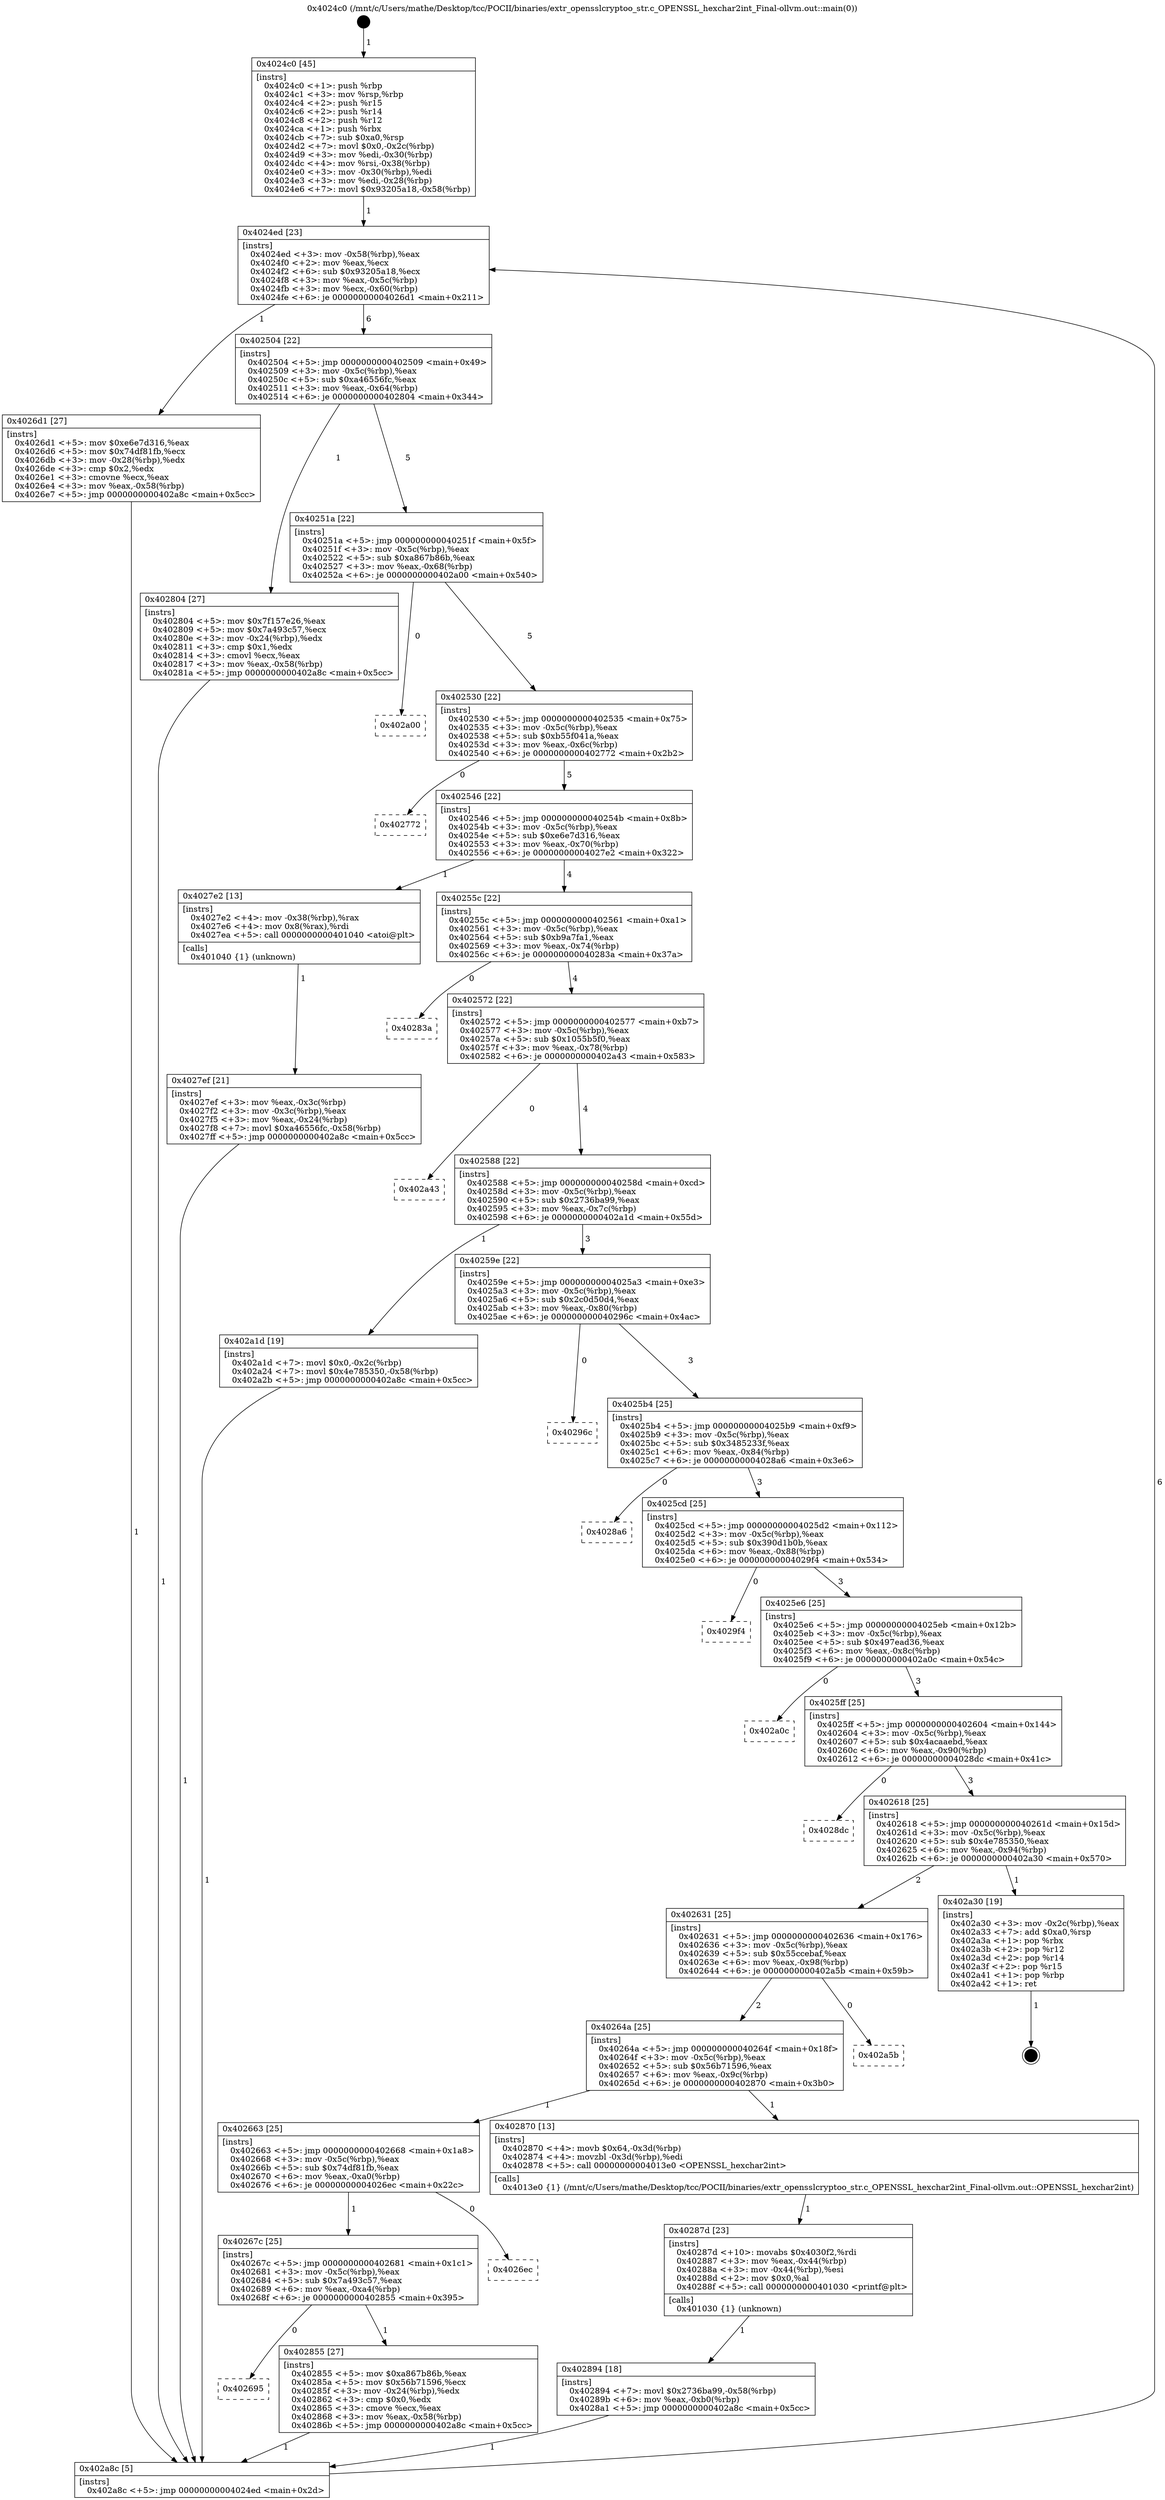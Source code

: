 digraph "0x4024c0" {
  label = "0x4024c0 (/mnt/c/Users/mathe/Desktop/tcc/POCII/binaries/extr_opensslcryptoo_str.c_OPENSSL_hexchar2int_Final-ollvm.out::main(0))"
  labelloc = "t"
  node[shape=record]

  Entry [label="",width=0.3,height=0.3,shape=circle,fillcolor=black,style=filled]
  "0x4024ed" [label="{
     0x4024ed [23]\l
     | [instrs]\l
     &nbsp;&nbsp;0x4024ed \<+3\>: mov -0x58(%rbp),%eax\l
     &nbsp;&nbsp;0x4024f0 \<+2\>: mov %eax,%ecx\l
     &nbsp;&nbsp;0x4024f2 \<+6\>: sub $0x93205a18,%ecx\l
     &nbsp;&nbsp;0x4024f8 \<+3\>: mov %eax,-0x5c(%rbp)\l
     &nbsp;&nbsp;0x4024fb \<+3\>: mov %ecx,-0x60(%rbp)\l
     &nbsp;&nbsp;0x4024fe \<+6\>: je 00000000004026d1 \<main+0x211\>\l
  }"]
  "0x4026d1" [label="{
     0x4026d1 [27]\l
     | [instrs]\l
     &nbsp;&nbsp;0x4026d1 \<+5\>: mov $0xe6e7d316,%eax\l
     &nbsp;&nbsp;0x4026d6 \<+5\>: mov $0x74df81fb,%ecx\l
     &nbsp;&nbsp;0x4026db \<+3\>: mov -0x28(%rbp),%edx\l
     &nbsp;&nbsp;0x4026de \<+3\>: cmp $0x2,%edx\l
     &nbsp;&nbsp;0x4026e1 \<+3\>: cmovne %ecx,%eax\l
     &nbsp;&nbsp;0x4026e4 \<+3\>: mov %eax,-0x58(%rbp)\l
     &nbsp;&nbsp;0x4026e7 \<+5\>: jmp 0000000000402a8c \<main+0x5cc\>\l
  }"]
  "0x402504" [label="{
     0x402504 [22]\l
     | [instrs]\l
     &nbsp;&nbsp;0x402504 \<+5\>: jmp 0000000000402509 \<main+0x49\>\l
     &nbsp;&nbsp;0x402509 \<+3\>: mov -0x5c(%rbp),%eax\l
     &nbsp;&nbsp;0x40250c \<+5\>: sub $0xa46556fc,%eax\l
     &nbsp;&nbsp;0x402511 \<+3\>: mov %eax,-0x64(%rbp)\l
     &nbsp;&nbsp;0x402514 \<+6\>: je 0000000000402804 \<main+0x344\>\l
  }"]
  "0x402a8c" [label="{
     0x402a8c [5]\l
     | [instrs]\l
     &nbsp;&nbsp;0x402a8c \<+5\>: jmp 00000000004024ed \<main+0x2d\>\l
  }"]
  "0x4024c0" [label="{
     0x4024c0 [45]\l
     | [instrs]\l
     &nbsp;&nbsp;0x4024c0 \<+1\>: push %rbp\l
     &nbsp;&nbsp;0x4024c1 \<+3\>: mov %rsp,%rbp\l
     &nbsp;&nbsp;0x4024c4 \<+2\>: push %r15\l
     &nbsp;&nbsp;0x4024c6 \<+2\>: push %r14\l
     &nbsp;&nbsp;0x4024c8 \<+2\>: push %r12\l
     &nbsp;&nbsp;0x4024ca \<+1\>: push %rbx\l
     &nbsp;&nbsp;0x4024cb \<+7\>: sub $0xa0,%rsp\l
     &nbsp;&nbsp;0x4024d2 \<+7\>: movl $0x0,-0x2c(%rbp)\l
     &nbsp;&nbsp;0x4024d9 \<+3\>: mov %edi,-0x30(%rbp)\l
     &nbsp;&nbsp;0x4024dc \<+4\>: mov %rsi,-0x38(%rbp)\l
     &nbsp;&nbsp;0x4024e0 \<+3\>: mov -0x30(%rbp),%edi\l
     &nbsp;&nbsp;0x4024e3 \<+3\>: mov %edi,-0x28(%rbp)\l
     &nbsp;&nbsp;0x4024e6 \<+7\>: movl $0x93205a18,-0x58(%rbp)\l
  }"]
  Exit [label="",width=0.3,height=0.3,shape=circle,fillcolor=black,style=filled,peripheries=2]
  "0x402804" [label="{
     0x402804 [27]\l
     | [instrs]\l
     &nbsp;&nbsp;0x402804 \<+5\>: mov $0x7f157e26,%eax\l
     &nbsp;&nbsp;0x402809 \<+5\>: mov $0x7a493c57,%ecx\l
     &nbsp;&nbsp;0x40280e \<+3\>: mov -0x24(%rbp),%edx\l
     &nbsp;&nbsp;0x402811 \<+3\>: cmp $0x1,%edx\l
     &nbsp;&nbsp;0x402814 \<+3\>: cmovl %ecx,%eax\l
     &nbsp;&nbsp;0x402817 \<+3\>: mov %eax,-0x58(%rbp)\l
     &nbsp;&nbsp;0x40281a \<+5\>: jmp 0000000000402a8c \<main+0x5cc\>\l
  }"]
  "0x40251a" [label="{
     0x40251a [22]\l
     | [instrs]\l
     &nbsp;&nbsp;0x40251a \<+5\>: jmp 000000000040251f \<main+0x5f\>\l
     &nbsp;&nbsp;0x40251f \<+3\>: mov -0x5c(%rbp),%eax\l
     &nbsp;&nbsp;0x402522 \<+5\>: sub $0xa867b86b,%eax\l
     &nbsp;&nbsp;0x402527 \<+3\>: mov %eax,-0x68(%rbp)\l
     &nbsp;&nbsp;0x40252a \<+6\>: je 0000000000402a00 \<main+0x540\>\l
  }"]
  "0x402894" [label="{
     0x402894 [18]\l
     | [instrs]\l
     &nbsp;&nbsp;0x402894 \<+7\>: movl $0x2736ba99,-0x58(%rbp)\l
     &nbsp;&nbsp;0x40289b \<+6\>: mov %eax,-0xb0(%rbp)\l
     &nbsp;&nbsp;0x4028a1 \<+5\>: jmp 0000000000402a8c \<main+0x5cc\>\l
  }"]
  "0x402a00" [label="{
     0x402a00\l
  }", style=dashed]
  "0x402530" [label="{
     0x402530 [22]\l
     | [instrs]\l
     &nbsp;&nbsp;0x402530 \<+5\>: jmp 0000000000402535 \<main+0x75\>\l
     &nbsp;&nbsp;0x402535 \<+3\>: mov -0x5c(%rbp),%eax\l
     &nbsp;&nbsp;0x402538 \<+5\>: sub $0xb55f041a,%eax\l
     &nbsp;&nbsp;0x40253d \<+3\>: mov %eax,-0x6c(%rbp)\l
     &nbsp;&nbsp;0x402540 \<+6\>: je 0000000000402772 \<main+0x2b2\>\l
  }"]
  "0x40287d" [label="{
     0x40287d [23]\l
     | [instrs]\l
     &nbsp;&nbsp;0x40287d \<+10\>: movabs $0x4030f2,%rdi\l
     &nbsp;&nbsp;0x402887 \<+3\>: mov %eax,-0x44(%rbp)\l
     &nbsp;&nbsp;0x40288a \<+3\>: mov -0x44(%rbp),%esi\l
     &nbsp;&nbsp;0x40288d \<+2\>: mov $0x0,%al\l
     &nbsp;&nbsp;0x40288f \<+5\>: call 0000000000401030 \<printf@plt\>\l
     | [calls]\l
     &nbsp;&nbsp;0x401030 \{1\} (unknown)\l
  }"]
  "0x402772" [label="{
     0x402772\l
  }", style=dashed]
  "0x402546" [label="{
     0x402546 [22]\l
     | [instrs]\l
     &nbsp;&nbsp;0x402546 \<+5\>: jmp 000000000040254b \<main+0x8b\>\l
     &nbsp;&nbsp;0x40254b \<+3\>: mov -0x5c(%rbp),%eax\l
     &nbsp;&nbsp;0x40254e \<+5\>: sub $0xe6e7d316,%eax\l
     &nbsp;&nbsp;0x402553 \<+3\>: mov %eax,-0x70(%rbp)\l
     &nbsp;&nbsp;0x402556 \<+6\>: je 00000000004027e2 \<main+0x322\>\l
  }"]
  "0x402695" [label="{
     0x402695\l
  }", style=dashed]
  "0x4027e2" [label="{
     0x4027e2 [13]\l
     | [instrs]\l
     &nbsp;&nbsp;0x4027e2 \<+4\>: mov -0x38(%rbp),%rax\l
     &nbsp;&nbsp;0x4027e6 \<+4\>: mov 0x8(%rax),%rdi\l
     &nbsp;&nbsp;0x4027ea \<+5\>: call 0000000000401040 \<atoi@plt\>\l
     | [calls]\l
     &nbsp;&nbsp;0x401040 \{1\} (unknown)\l
  }"]
  "0x40255c" [label="{
     0x40255c [22]\l
     | [instrs]\l
     &nbsp;&nbsp;0x40255c \<+5\>: jmp 0000000000402561 \<main+0xa1\>\l
     &nbsp;&nbsp;0x402561 \<+3\>: mov -0x5c(%rbp),%eax\l
     &nbsp;&nbsp;0x402564 \<+5\>: sub $0xb9a7fa1,%eax\l
     &nbsp;&nbsp;0x402569 \<+3\>: mov %eax,-0x74(%rbp)\l
     &nbsp;&nbsp;0x40256c \<+6\>: je 000000000040283a \<main+0x37a\>\l
  }"]
  "0x4027ef" [label="{
     0x4027ef [21]\l
     | [instrs]\l
     &nbsp;&nbsp;0x4027ef \<+3\>: mov %eax,-0x3c(%rbp)\l
     &nbsp;&nbsp;0x4027f2 \<+3\>: mov -0x3c(%rbp),%eax\l
     &nbsp;&nbsp;0x4027f5 \<+3\>: mov %eax,-0x24(%rbp)\l
     &nbsp;&nbsp;0x4027f8 \<+7\>: movl $0xa46556fc,-0x58(%rbp)\l
     &nbsp;&nbsp;0x4027ff \<+5\>: jmp 0000000000402a8c \<main+0x5cc\>\l
  }"]
  "0x402855" [label="{
     0x402855 [27]\l
     | [instrs]\l
     &nbsp;&nbsp;0x402855 \<+5\>: mov $0xa867b86b,%eax\l
     &nbsp;&nbsp;0x40285a \<+5\>: mov $0x56b71596,%ecx\l
     &nbsp;&nbsp;0x40285f \<+3\>: mov -0x24(%rbp),%edx\l
     &nbsp;&nbsp;0x402862 \<+3\>: cmp $0x0,%edx\l
     &nbsp;&nbsp;0x402865 \<+3\>: cmove %ecx,%eax\l
     &nbsp;&nbsp;0x402868 \<+3\>: mov %eax,-0x58(%rbp)\l
     &nbsp;&nbsp;0x40286b \<+5\>: jmp 0000000000402a8c \<main+0x5cc\>\l
  }"]
  "0x40283a" [label="{
     0x40283a\l
  }", style=dashed]
  "0x402572" [label="{
     0x402572 [22]\l
     | [instrs]\l
     &nbsp;&nbsp;0x402572 \<+5\>: jmp 0000000000402577 \<main+0xb7\>\l
     &nbsp;&nbsp;0x402577 \<+3\>: mov -0x5c(%rbp),%eax\l
     &nbsp;&nbsp;0x40257a \<+5\>: sub $0x1055b5f0,%eax\l
     &nbsp;&nbsp;0x40257f \<+3\>: mov %eax,-0x78(%rbp)\l
     &nbsp;&nbsp;0x402582 \<+6\>: je 0000000000402a43 \<main+0x583\>\l
  }"]
  "0x40267c" [label="{
     0x40267c [25]\l
     | [instrs]\l
     &nbsp;&nbsp;0x40267c \<+5\>: jmp 0000000000402681 \<main+0x1c1\>\l
     &nbsp;&nbsp;0x402681 \<+3\>: mov -0x5c(%rbp),%eax\l
     &nbsp;&nbsp;0x402684 \<+5\>: sub $0x7a493c57,%eax\l
     &nbsp;&nbsp;0x402689 \<+6\>: mov %eax,-0xa4(%rbp)\l
     &nbsp;&nbsp;0x40268f \<+6\>: je 0000000000402855 \<main+0x395\>\l
  }"]
  "0x402a43" [label="{
     0x402a43\l
  }", style=dashed]
  "0x402588" [label="{
     0x402588 [22]\l
     | [instrs]\l
     &nbsp;&nbsp;0x402588 \<+5\>: jmp 000000000040258d \<main+0xcd\>\l
     &nbsp;&nbsp;0x40258d \<+3\>: mov -0x5c(%rbp),%eax\l
     &nbsp;&nbsp;0x402590 \<+5\>: sub $0x2736ba99,%eax\l
     &nbsp;&nbsp;0x402595 \<+3\>: mov %eax,-0x7c(%rbp)\l
     &nbsp;&nbsp;0x402598 \<+6\>: je 0000000000402a1d \<main+0x55d\>\l
  }"]
  "0x4026ec" [label="{
     0x4026ec\l
  }", style=dashed]
  "0x402a1d" [label="{
     0x402a1d [19]\l
     | [instrs]\l
     &nbsp;&nbsp;0x402a1d \<+7\>: movl $0x0,-0x2c(%rbp)\l
     &nbsp;&nbsp;0x402a24 \<+7\>: movl $0x4e785350,-0x58(%rbp)\l
     &nbsp;&nbsp;0x402a2b \<+5\>: jmp 0000000000402a8c \<main+0x5cc\>\l
  }"]
  "0x40259e" [label="{
     0x40259e [22]\l
     | [instrs]\l
     &nbsp;&nbsp;0x40259e \<+5\>: jmp 00000000004025a3 \<main+0xe3\>\l
     &nbsp;&nbsp;0x4025a3 \<+3\>: mov -0x5c(%rbp),%eax\l
     &nbsp;&nbsp;0x4025a6 \<+5\>: sub $0x2c0d50d4,%eax\l
     &nbsp;&nbsp;0x4025ab \<+3\>: mov %eax,-0x80(%rbp)\l
     &nbsp;&nbsp;0x4025ae \<+6\>: je 000000000040296c \<main+0x4ac\>\l
  }"]
  "0x402663" [label="{
     0x402663 [25]\l
     | [instrs]\l
     &nbsp;&nbsp;0x402663 \<+5\>: jmp 0000000000402668 \<main+0x1a8\>\l
     &nbsp;&nbsp;0x402668 \<+3\>: mov -0x5c(%rbp),%eax\l
     &nbsp;&nbsp;0x40266b \<+5\>: sub $0x74df81fb,%eax\l
     &nbsp;&nbsp;0x402670 \<+6\>: mov %eax,-0xa0(%rbp)\l
     &nbsp;&nbsp;0x402676 \<+6\>: je 00000000004026ec \<main+0x22c\>\l
  }"]
  "0x40296c" [label="{
     0x40296c\l
  }", style=dashed]
  "0x4025b4" [label="{
     0x4025b4 [25]\l
     | [instrs]\l
     &nbsp;&nbsp;0x4025b4 \<+5\>: jmp 00000000004025b9 \<main+0xf9\>\l
     &nbsp;&nbsp;0x4025b9 \<+3\>: mov -0x5c(%rbp),%eax\l
     &nbsp;&nbsp;0x4025bc \<+5\>: sub $0x3485233f,%eax\l
     &nbsp;&nbsp;0x4025c1 \<+6\>: mov %eax,-0x84(%rbp)\l
     &nbsp;&nbsp;0x4025c7 \<+6\>: je 00000000004028a6 \<main+0x3e6\>\l
  }"]
  "0x402870" [label="{
     0x402870 [13]\l
     | [instrs]\l
     &nbsp;&nbsp;0x402870 \<+4\>: movb $0x64,-0x3d(%rbp)\l
     &nbsp;&nbsp;0x402874 \<+4\>: movzbl -0x3d(%rbp),%edi\l
     &nbsp;&nbsp;0x402878 \<+5\>: call 00000000004013e0 \<OPENSSL_hexchar2int\>\l
     | [calls]\l
     &nbsp;&nbsp;0x4013e0 \{1\} (/mnt/c/Users/mathe/Desktop/tcc/POCII/binaries/extr_opensslcryptoo_str.c_OPENSSL_hexchar2int_Final-ollvm.out::OPENSSL_hexchar2int)\l
  }"]
  "0x4028a6" [label="{
     0x4028a6\l
  }", style=dashed]
  "0x4025cd" [label="{
     0x4025cd [25]\l
     | [instrs]\l
     &nbsp;&nbsp;0x4025cd \<+5\>: jmp 00000000004025d2 \<main+0x112\>\l
     &nbsp;&nbsp;0x4025d2 \<+3\>: mov -0x5c(%rbp),%eax\l
     &nbsp;&nbsp;0x4025d5 \<+5\>: sub $0x390d1b0b,%eax\l
     &nbsp;&nbsp;0x4025da \<+6\>: mov %eax,-0x88(%rbp)\l
     &nbsp;&nbsp;0x4025e0 \<+6\>: je 00000000004029f4 \<main+0x534\>\l
  }"]
  "0x40264a" [label="{
     0x40264a [25]\l
     | [instrs]\l
     &nbsp;&nbsp;0x40264a \<+5\>: jmp 000000000040264f \<main+0x18f\>\l
     &nbsp;&nbsp;0x40264f \<+3\>: mov -0x5c(%rbp),%eax\l
     &nbsp;&nbsp;0x402652 \<+5\>: sub $0x56b71596,%eax\l
     &nbsp;&nbsp;0x402657 \<+6\>: mov %eax,-0x9c(%rbp)\l
     &nbsp;&nbsp;0x40265d \<+6\>: je 0000000000402870 \<main+0x3b0\>\l
  }"]
  "0x4029f4" [label="{
     0x4029f4\l
  }", style=dashed]
  "0x4025e6" [label="{
     0x4025e6 [25]\l
     | [instrs]\l
     &nbsp;&nbsp;0x4025e6 \<+5\>: jmp 00000000004025eb \<main+0x12b\>\l
     &nbsp;&nbsp;0x4025eb \<+3\>: mov -0x5c(%rbp),%eax\l
     &nbsp;&nbsp;0x4025ee \<+5\>: sub $0x497ead36,%eax\l
     &nbsp;&nbsp;0x4025f3 \<+6\>: mov %eax,-0x8c(%rbp)\l
     &nbsp;&nbsp;0x4025f9 \<+6\>: je 0000000000402a0c \<main+0x54c\>\l
  }"]
  "0x402a5b" [label="{
     0x402a5b\l
  }", style=dashed]
  "0x402a0c" [label="{
     0x402a0c\l
  }", style=dashed]
  "0x4025ff" [label="{
     0x4025ff [25]\l
     | [instrs]\l
     &nbsp;&nbsp;0x4025ff \<+5\>: jmp 0000000000402604 \<main+0x144\>\l
     &nbsp;&nbsp;0x402604 \<+3\>: mov -0x5c(%rbp),%eax\l
     &nbsp;&nbsp;0x402607 \<+5\>: sub $0x4acaaebd,%eax\l
     &nbsp;&nbsp;0x40260c \<+6\>: mov %eax,-0x90(%rbp)\l
     &nbsp;&nbsp;0x402612 \<+6\>: je 00000000004028dc \<main+0x41c\>\l
  }"]
  "0x402631" [label="{
     0x402631 [25]\l
     | [instrs]\l
     &nbsp;&nbsp;0x402631 \<+5\>: jmp 0000000000402636 \<main+0x176\>\l
     &nbsp;&nbsp;0x402636 \<+3\>: mov -0x5c(%rbp),%eax\l
     &nbsp;&nbsp;0x402639 \<+5\>: sub $0x55ccebaf,%eax\l
     &nbsp;&nbsp;0x40263e \<+6\>: mov %eax,-0x98(%rbp)\l
     &nbsp;&nbsp;0x402644 \<+6\>: je 0000000000402a5b \<main+0x59b\>\l
  }"]
  "0x4028dc" [label="{
     0x4028dc\l
  }", style=dashed]
  "0x402618" [label="{
     0x402618 [25]\l
     | [instrs]\l
     &nbsp;&nbsp;0x402618 \<+5\>: jmp 000000000040261d \<main+0x15d\>\l
     &nbsp;&nbsp;0x40261d \<+3\>: mov -0x5c(%rbp),%eax\l
     &nbsp;&nbsp;0x402620 \<+5\>: sub $0x4e785350,%eax\l
     &nbsp;&nbsp;0x402625 \<+6\>: mov %eax,-0x94(%rbp)\l
     &nbsp;&nbsp;0x40262b \<+6\>: je 0000000000402a30 \<main+0x570\>\l
  }"]
  "0x402a30" [label="{
     0x402a30 [19]\l
     | [instrs]\l
     &nbsp;&nbsp;0x402a30 \<+3\>: mov -0x2c(%rbp),%eax\l
     &nbsp;&nbsp;0x402a33 \<+7\>: add $0xa0,%rsp\l
     &nbsp;&nbsp;0x402a3a \<+1\>: pop %rbx\l
     &nbsp;&nbsp;0x402a3b \<+2\>: pop %r12\l
     &nbsp;&nbsp;0x402a3d \<+2\>: pop %r14\l
     &nbsp;&nbsp;0x402a3f \<+2\>: pop %r15\l
     &nbsp;&nbsp;0x402a41 \<+1\>: pop %rbp\l
     &nbsp;&nbsp;0x402a42 \<+1\>: ret\l
  }"]
  Entry -> "0x4024c0" [label=" 1"]
  "0x4024ed" -> "0x4026d1" [label=" 1"]
  "0x4024ed" -> "0x402504" [label=" 6"]
  "0x4026d1" -> "0x402a8c" [label=" 1"]
  "0x4024c0" -> "0x4024ed" [label=" 1"]
  "0x402a8c" -> "0x4024ed" [label=" 6"]
  "0x402a30" -> Exit [label=" 1"]
  "0x402504" -> "0x402804" [label=" 1"]
  "0x402504" -> "0x40251a" [label=" 5"]
  "0x402a1d" -> "0x402a8c" [label=" 1"]
  "0x40251a" -> "0x402a00" [label=" 0"]
  "0x40251a" -> "0x402530" [label=" 5"]
  "0x402894" -> "0x402a8c" [label=" 1"]
  "0x402530" -> "0x402772" [label=" 0"]
  "0x402530" -> "0x402546" [label=" 5"]
  "0x40287d" -> "0x402894" [label=" 1"]
  "0x402546" -> "0x4027e2" [label=" 1"]
  "0x402546" -> "0x40255c" [label=" 4"]
  "0x4027e2" -> "0x4027ef" [label=" 1"]
  "0x4027ef" -> "0x402a8c" [label=" 1"]
  "0x402804" -> "0x402a8c" [label=" 1"]
  "0x402870" -> "0x40287d" [label=" 1"]
  "0x40255c" -> "0x40283a" [label=" 0"]
  "0x40255c" -> "0x402572" [label=" 4"]
  "0x402855" -> "0x402a8c" [label=" 1"]
  "0x402572" -> "0x402a43" [label=" 0"]
  "0x402572" -> "0x402588" [label=" 4"]
  "0x40267c" -> "0x402855" [label=" 1"]
  "0x402588" -> "0x402a1d" [label=" 1"]
  "0x402588" -> "0x40259e" [label=" 3"]
  "0x40267c" -> "0x402695" [label=" 0"]
  "0x40259e" -> "0x40296c" [label=" 0"]
  "0x40259e" -> "0x4025b4" [label=" 3"]
  "0x402663" -> "0x4026ec" [label=" 0"]
  "0x4025b4" -> "0x4028a6" [label=" 0"]
  "0x4025b4" -> "0x4025cd" [label=" 3"]
  "0x402663" -> "0x40267c" [label=" 1"]
  "0x4025cd" -> "0x4029f4" [label=" 0"]
  "0x4025cd" -> "0x4025e6" [label=" 3"]
  "0x40264a" -> "0x402870" [label=" 1"]
  "0x4025e6" -> "0x402a0c" [label=" 0"]
  "0x4025e6" -> "0x4025ff" [label=" 3"]
  "0x40264a" -> "0x402663" [label=" 1"]
  "0x4025ff" -> "0x4028dc" [label=" 0"]
  "0x4025ff" -> "0x402618" [label=" 3"]
  "0x402631" -> "0x402a5b" [label=" 0"]
  "0x402618" -> "0x402a30" [label=" 1"]
  "0x402618" -> "0x402631" [label=" 2"]
  "0x402631" -> "0x40264a" [label=" 2"]
}
